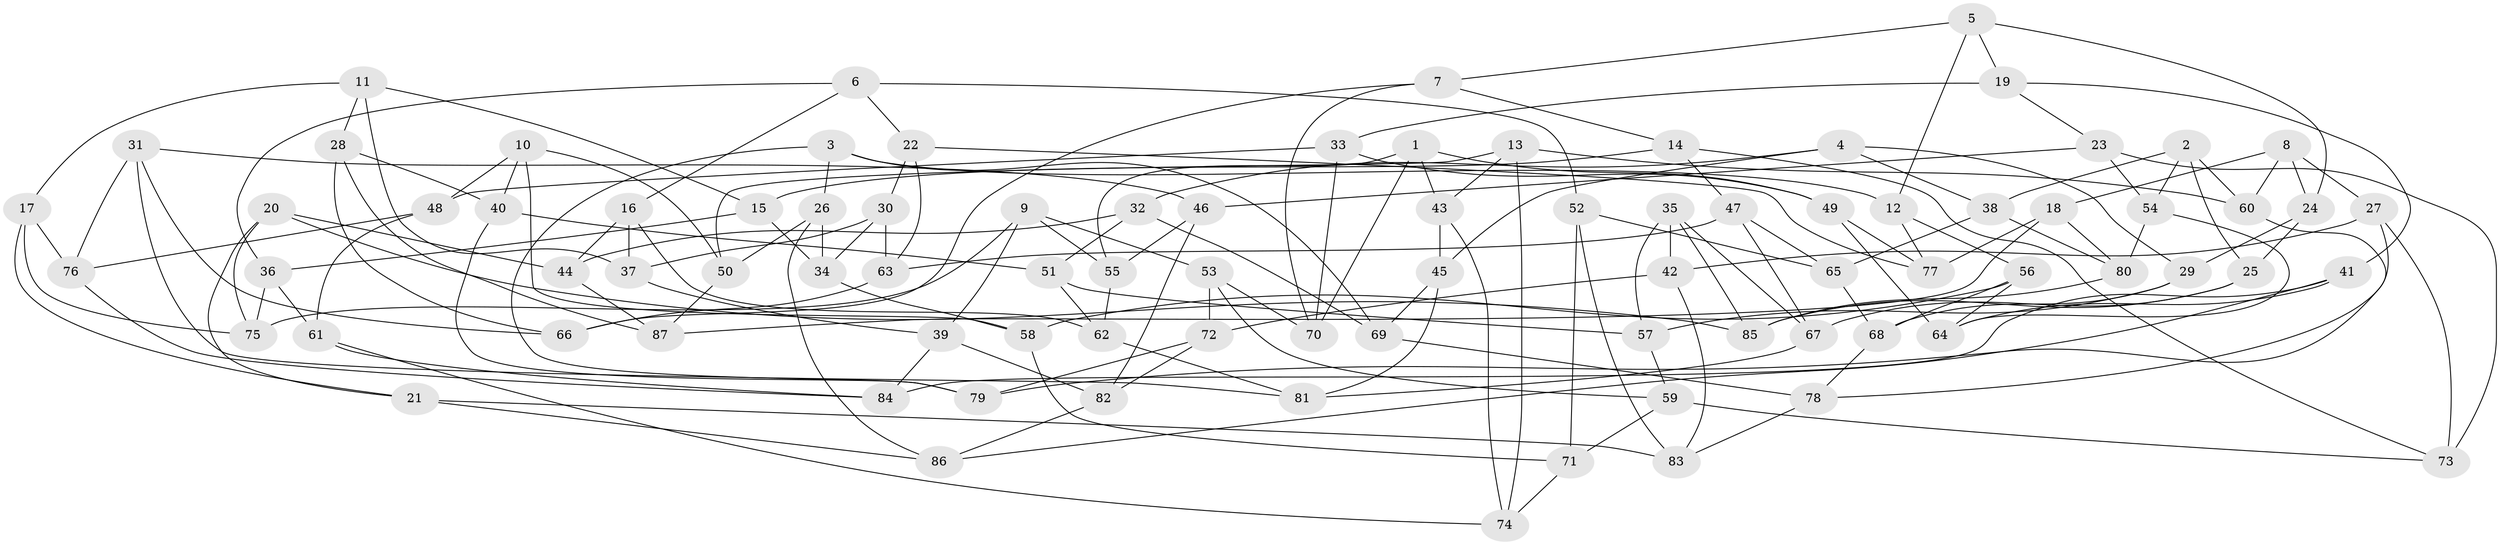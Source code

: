 // coarse degree distribution, {8: 0.19230769230769232, 7: 0.2692307692307692, 6: 0.2692307692307692, 4: 0.07692307692307693, 9: 0.11538461538461539, 5: 0.07692307692307693}
// Generated by graph-tools (version 1.1) at 2025/38/03/04/25 23:38:09]
// undirected, 87 vertices, 174 edges
graph export_dot {
  node [color=gray90,style=filled];
  1;
  2;
  3;
  4;
  5;
  6;
  7;
  8;
  9;
  10;
  11;
  12;
  13;
  14;
  15;
  16;
  17;
  18;
  19;
  20;
  21;
  22;
  23;
  24;
  25;
  26;
  27;
  28;
  29;
  30;
  31;
  32;
  33;
  34;
  35;
  36;
  37;
  38;
  39;
  40;
  41;
  42;
  43;
  44;
  45;
  46;
  47;
  48;
  49;
  50;
  51;
  52;
  53;
  54;
  55;
  56;
  57;
  58;
  59;
  60;
  61;
  62;
  63;
  64;
  65;
  66;
  67;
  68;
  69;
  70;
  71;
  72;
  73;
  74;
  75;
  76;
  77;
  78;
  79;
  80;
  81;
  82;
  83;
  84;
  85;
  86;
  87;
  1 -- 55;
  1 -- 43;
  1 -- 49;
  1 -- 70;
  2 -- 25;
  2 -- 38;
  2 -- 60;
  2 -- 54;
  3 -- 69;
  3 -- 26;
  3 -- 12;
  3 -- 79;
  4 -- 29;
  4 -- 38;
  4 -- 32;
  4 -- 45;
  5 -- 24;
  5 -- 7;
  5 -- 12;
  5 -- 19;
  6 -- 16;
  6 -- 36;
  6 -- 52;
  6 -- 22;
  7 -- 66;
  7 -- 70;
  7 -- 14;
  8 -- 18;
  8 -- 24;
  8 -- 60;
  8 -- 27;
  9 -- 53;
  9 -- 75;
  9 -- 55;
  9 -- 39;
  10 -- 40;
  10 -- 50;
  10 -- 48;
  10 -- 58;
  11 -- 28;
  11 -- 15;
  11 -- 37;
  11 -- 17;
  12 -- 56;
  12 -- 77;
  13 -- 74;
  13 -- 50;
  13 -- 43;
  13 -- 60;
  14 -- 73;
  14 -- 47;
  14 -- 15;
  15 -- 34;
  15 -- 36;
  16 -- 44;
  16 -- 37;
  16 -- 62;
  17 -- 76;
  17 -- 21;
  17 -- 75;
  18 -- 77;
  18 -- 80;
  18 -- 87;
  19 -- 41;
  19 -- 23;
  19 -- 33;
  20 -- 75;
  20 -- 44;
  20 -- 85;
  20 -- 21;
  21 -- 83;
  21 -- 86;
  22 -- 30;
  22 -- 63;
  22 -- 77;
  23 -- 73;
  23 -- 46;
  23 -- 54;
  24 -- 29;
  24 -- 25;
  25 -- 67;
  25 -- 85;
  26 -- 86;
  26 -- 34;
  26 -- 50;
  27 -- 42;
  27 -- 73;
  27 -- 79;
  28 -- 87;
  28 -- 66;
  28 -- 40;
  29 -- 68;
  29 -- 57;
  30 -- 63;
  30 -- 37;
  30 -- 34;
  31 -- 76;
  31 -- 81;
  31 -- 46;
  31 -- 66;
  32 -- 69;
  32 -- 51;
  32 -- 44;
  33 -- 48;
  33 -- 49;
  33 -- 70;
  34 -- 58;
  35 -- 85;
  35 -- 67;
  35 -- 57;
  35 -- 42;
  36 -- 75;
  36 -- 61;
  37 -- 39;
  38 -- 65;
  38 -- 80;
  39 -- 82;
  39 -- 84;
  40 -- 79;
  40 -- 51;
  41 -- 84;
  41 -- 86;
  41 -- 64;
  42 -- 72;
  42 -- 83;
  43 -- 45;
  43 -- 74;
  44 -- 87;
  45 -- 81;
  45 -- 69;
  46 -- 82;
  46 -- 55;
  47 -- 63;
  47 -- 67;
  47 -- 65;
  48 -- 61;
  48 -- 76;
  49 -- 64;
  49 -- 77;
  50 -- 87;
  51 -- 62;
  51 -- 57;
  52 -- 71;
  52 -- 65;
  52 -- 83;
  53 -- 70;
  53 -- 72;
  53 -- 59;
  54 -- 80;
  54 -- 64;
  55 -- 62;
  56 -- 64;
  56 -- 58;
  56 -- 68;
  57 -- 59;
  58 -- 71;
  59 -- 71;
  59 -- 73;
  60 -- 78;
  61 -- 74;
  61 -- 84;
  62 -- 81;
  63 -- 66;
  65 -- 68;
  67 -- 81;
  68 -- 78;
  69 -- 78;
  71 -- 74;
  72 -- 79;
  72 -- 82;
  76 -- 84;
  78 -- 83;
  80 -- 85;
  82 -- 86;
}
